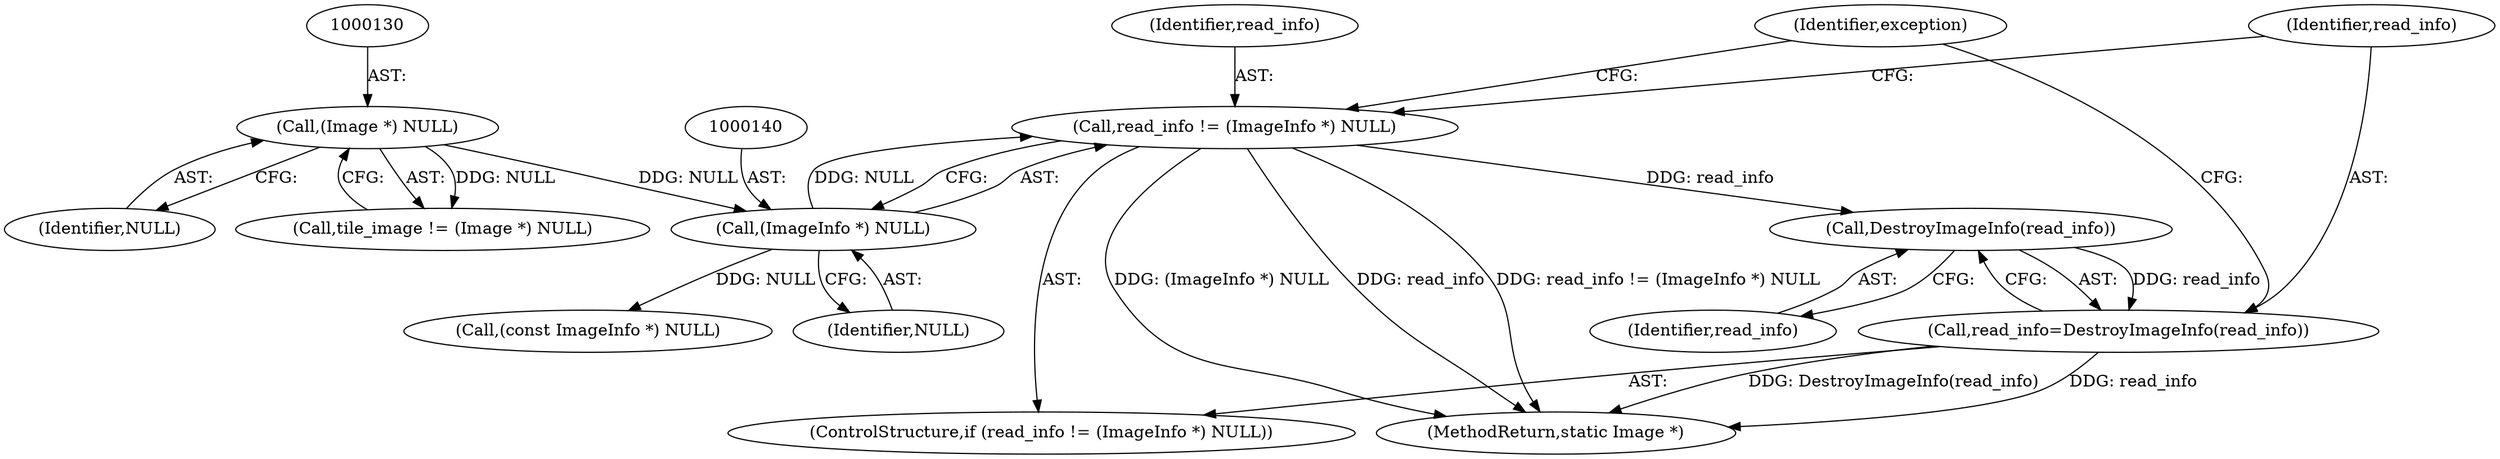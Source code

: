 digraph "0_ImageMagick_afa878a689870c28b6994ecf3bb8dbfb2b76d135@API" {
"1000137" [label="(Call,read_info != (ImageInfo *) NULL)"];
"1000139" [label="(Call,(ImageInfo *) NULL)"];
"1000129" [label="(Call,(Image *) NULL)"];
"1000144" [label="(Call,DestroyImageInfo(read_info))"];
"1000142" [label="(Call,read_info=DestroyImageInfo(read_info))"];
"1000147" [label="(Identifier,exception)"];
"1000131" [label="(Identifier,NULL)"];
"1000145" [label="(Identifier,read_info)"];
"1000138" [label="(Identifier,read_info)"];
"1000142" [label="(Call,read_info=DestroyImageInfo(read_info))"];
"1000129" [label="(Call,(Image *) NULL)"];
"1000139" [label="(Call,(ImageInfo *) NULL)"];
"1000136" [label="(ControlStructure,if (read_info != (ImageInfo *) NULL))"];
"1000141" [label="(Identifier,NULL)"];
"1000143" [label="(Identifier,read_info)"];
"1000137" [label="(Call,read_info != (ImageInfo *) NULL)"];
"1000144" [label="(Call,DestroyImageInfo(read_info))"];
"1002647" [label="(MethodReturn,static Image *)"];
"1000175" [label="(Call,(const ImageInfo *) NULL)"];
"1000127" [label="(Call,tile_image != (Image *) NULL)"];
"1000137" -> "1000136"  [label="AST: "];
"1000137" -> "1000139"  [label="CFG: "];
"1000138" -> "1000137"  [label="AST: "];
"1000139" -> "1000137"  [label="AST: "];
"1000143" -> "1000137"  [label="CFG: "];
"1000147" -> "1000137"  [label="CFG: "];
"1000137" -> "1002647"  [label="DDG: (ImageInfo *) NULL"];
"1000137" -> "1002647"  [label="DDG: read_info"];
"1000137" -> "1002647"  [label="DDG: read_info != (ImageInfo *) NULL"];
"1000139" -> "1000137"  [label="DDG: NULL"];
"1000137" -> "1000144"  [label="DDG: read_info"];
"1000139" -> "1000141"  [label="CFG: "];
"1000140" -> "1000139"  [label="AST: "];
"1000141" -> "1000139"  [label="AST: "];
"1000129" -> "1000139"  [label="DDG: NULL"];
"1000139" -> "1000175"  [label="DDG: NULL"];
"1000129" -> "1000127"  [label="AST: "];
"1000129" -> "1000131"  [label="CFG: "];
"1000130" -> "1000129"  [label="AST: "];
"1000131" -> "1000129"  [label="AST: "];
"1000127" -> "1000129"  [label="CFG: "];
"1000129" -> "1000127"  [label="DDG: NULL"];
"1000144" -> "1000142"  [label="AST: "];
"1000144" -> "1000145"  [label="CFG: "];
"1000145" -> "1000144"  [label="AST: "];
"1000142" -> "1000144"  [label="CFG: "];
"1000144" -> "1000142"  [label="DDG: read_info"];
"1000142" -> "1000136"  [label="AST: "];
"1000143" -> "1000142"  [label="AST: "];
"1000147" -> "1000142"  [label="CFG: "];
"1000142" -> "1002647"  [label="DDG: DestroyImageInfo(read_info)"];
"1000142" -> "1002647"  [label="DDG: read_info"];
}
